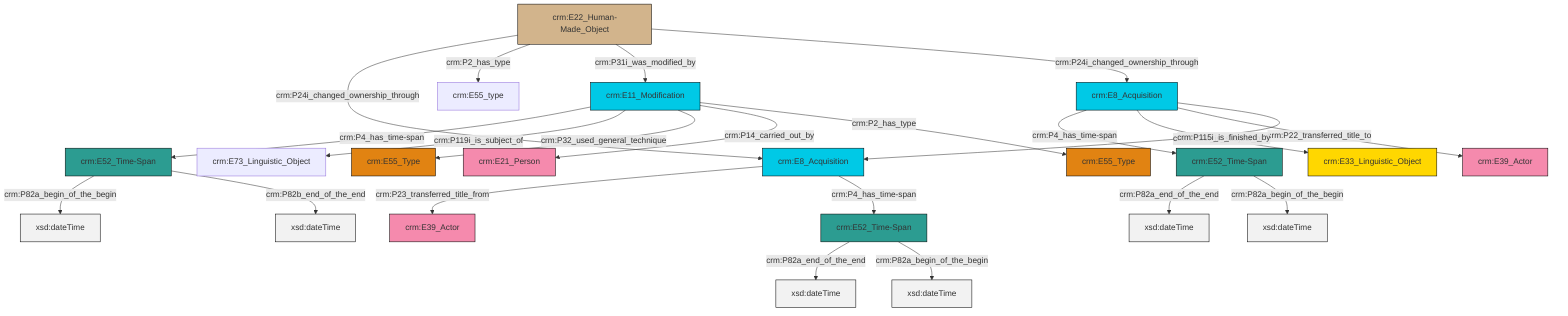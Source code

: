 graph TD
classDef Literal fill:#f2f2f2,stroke:#000000;
classDef CRM_Entity fill:#FFFFFF,stroke:#000000;
classDef Temporal_Entity fill:#00C9E6, stroke:#000000;
classDef Type fill:#E18312, stroke:#000000;
classDef Time-Span fill:#2C9C91, stroke:#000000;
classDef Appellation fill:#FFEB7F, stroke:#000000;
classDef Place fill:#008836, stroke:#000000;
classDef Persistent_Item fill:#B266B2, stroke:#000000;
classDef Conceptual_Object fill:#FFD700, stroke:#000000;
classDef Physical_Thing fill:#D2B48C, stroke:#000000;
classDef Actor fill:#f58aad, stroke:#000000;
classDef PC_Classes fill:#4ce600, stroke:#000000;
classDef Multi fill:#cccccc,stroke:#000000;

0["crm:E8_Acquisition"]:::Temporal_Entity -->|crm:P4_has_time-span| 1["crm:E52_Time-Span"]:::Time-Span
10["crm:E22_Human-Made_Object"]:::Physical_Thing -->|crm:P24i_changed_ownership_through| 11["crm:E8_Acquisition"]:::Temporal_Entity
10["crm:E22_Human-Made_Object"]:::Physical_Thing -->|crm:P2_has_type| 8["crm:E55_type"]:::Default
0["crm:E8_Acquisition"]:::Temporal_Entity -->|crm:P129i_is_subject_of| 17["crm:E33_Linguistic_Object"]:::Conceptual_Object
18["crm:E52_Time-Span"]:::Time-Span -->|crm:P82a_begin_of_the_begin| 19[xsd:dateTime]:::Literal
10["crm:E22_Human-Made_Object"]:::Physical_Thing -->|crm:P31i_was_modified_by| 15["crm:E11_Modification"]:::Temporal_Entity
0["crm:E8_Acquisition"]:::Temporal_Entity -->|crm:P22_transferred_title_to| 21["crm:E39_Actor"]:::Actor
22["crm:E52_Time-Span"]:::Time-Span -->|crm:P82a_end_of_the_end| 23[xsd:dateTime]:::Literal
15["crm:E11_Modification"]:::Temporal_Entity -->|crm:P4_has_time-span| 18["crm:E52_Time-Span"]:::Time-Span
10["crm:E22_Human-Made_Object"]:::Physical_Thing -->|crm:P24i_changed_ownership_through| 0["crm:E8_Acquisition"]:::Temporal_Entity
18["crm:E52_Time-Span"]:::Time-Span -->|crm:P82b_end_of_the_end| 25[xsd:dateTime]:::Literal
15["crm:E11_Modification"]:::Temporal_Entity -->|crm:P119i_is_subject_of| 13["crm:E73_Linguistic_Object"]:::Default
11["crm:E8_Acquisition"]:::Temporal_Entity -->|crm:P23_transferred_title_from| 2["crm:E39_Actor"]:::Actor
11["crm:E8_Acquisition"]:::Temporal_Entity -->|crm:P4_has_time-span| 22["crm:E52_Time-Span"]:::Time-Span
0["crm:E8_Acquisition"]:::Temporal_Entity -->|crm:P115i_is_finished_by| 11["crm:E8_Acquisition"]:::Temporal_Entity
22["crm:E52_Time-Span"]:::Time-Span -->|crm:P82a_begin_of_the_begin| 32[xsd:dateTime]:::Literal
1["crm:E52_Time-Span"]:::Time-Span -->|crm:P82a_end_of_the_end| 33[xsd:dateTime]:::Literal
1["crm:E52_Time-Span"]:::Time-Span -->|crm:P82a_begin_of_the_begin| 35[xsd:dateTime]:::Literal
15["crm:E11_Modification"]:::Temporal_Entity -->|crm:P32_used_general_technique| 4["crm:E55_Type"]:::Type
15["crm:E11_Modification"]:::Temporal_Entity -->|crm:P14_carried_out_by| 6["crm:E21_Person"]:::Actor
15["crm:E11_Modification"]:::Temporal_Entity -->|crm:P2_has_type| 26["crm:E55_Type"]:::Type